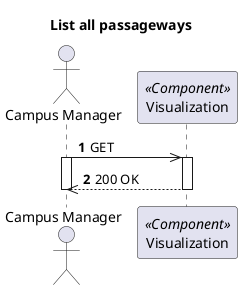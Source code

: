 @startuml Process View - Level 2 - List all passageways
'https://plantuml.com/sequence-diagram

autonumber

skinparam packageStyle rect

title List all passageways

actor "Campus Manager" as CM
participant "Visualization" as V <<Component>>

CM->> V : GET

activate CM
activate V
CM<<-- V : 200 OK
deactivate V
deactivate CM

@enduml